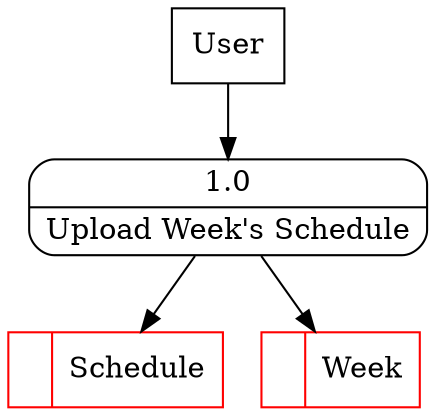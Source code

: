digraph dfd2{ 
node[shape=record]
200 [label="<f0>  |<f1> Schedule " color=red];
201 [label="<f0>  |<f1> Week " color=red];
202 [label="User" shape=box];
203 [label="{<f0> 1.0|<f1> Upload Week's Schedule }" shape=Mrecord];
202 -> 203
203 -> 200
203 -> 201
}